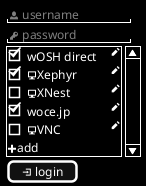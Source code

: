 @startsalt
skinparam monochrome reverse
'skinparam backgroundColor transparent
'skinparam handwritten true
{
"<color:#808080><&person> username    "
"<color:#808080><&key> password    "
{SI
[X] wOSH direct　|<&pencil>
[X] <&monitor>Xephyr|<&pencil>
[] <&monitor>XNest|<&pencil>
[X] woce.jp|<&pencil>
[] <&monitor>VNC|<&pencil>
<&plus>add
}
[<&account-login> login]
}
@endsalt
